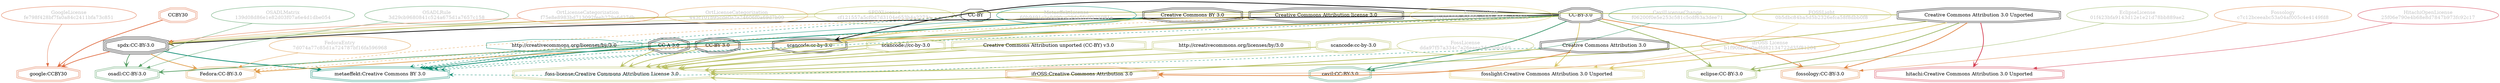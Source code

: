 strict digraph {
    node [shape=box];
    graph [splines=curved];
    840 [label="SPDXLicense\ncf121557a5cf0d7d3104e653b4a2273a"
        ,fontcolor=gray
        ,color="#b8bf62"
        ,fillcolor="beige;1"
        ,shape=ellipse];
    841 [label="spdx:CC-BY-3.0"
        ,shape=tripleoctagon];
    842 [label="CC-BY-3.0"
        ,shape=doubleoctagon];
    843 [label="Creative Commons Attribution 3.0 Unported"
        ,shape=doubleoctagon];
    5521 [label="GoogleLicense\nfe798f428bf7fa0a84c2411bfa73c851"
         ,fontcolor=gray
         ,color="#e06f45"
         ,fillcolor="beige;1"
         ,shape=ellipse];
    5522 [label="google:CCBY30"
         ,color="#e06f45"
         ,shape=doubleoctagon];
    5523 [label=CCBY30
         ,color="#e06f45"
         ,shape=doubleoctagon];
    6060 [label="CC-BY"
         ,shape=octagon];
    6084 [label="FedoraEntry\n7d074a77c85d1a724787bf16fa596968"
         ,fontcolor=gray
         ,color="#e09d4b"
         ,fillcolor="beige;1"
         ,shape=ellipse];
    6085 [label="Fedora:CC-BY-3.0"
         ,color="#e09d4b"
         ,shape=doubleoctagon];
    6086 [label="Creative Commons Attribution license 3.0"
         ,shape=doubleoctagon];
    9508 [label="OSADLRule\n3d29cb9680841c524a675d1a7657c158"
         ,fontcolor=gray
         ,color="#58a066"
         ,fillcolor="beige;1"
         ,shape=ellipse];
    9509 [label="osadl:CC-BY-3.0"
         ,color="#58a066"
         ,shape=doubleoctagon];
    9830 [label="OSADLMatrix\n139d08d86e1e82d03f07a6e4d1dbe054"
         ,fontcolor=gray
         ,color="#58a066"
         ,fillcolor="beige;1"
         ,shape=ellipse];
    13271 [label="ScancodeData\n82f461028e84733ad060c7872cd6d59b"
          ,fontcolor=gray
          ,color="#dac767"
          ,fillcolor="beige;1"
          ,shape=ellipse];
    13272 [label="scancode:cc-by-3.0"
          ,shape=doubleoctagon];
    26320 [label="Fossology\nc7c12bceeabc53a04af005c4e4149fd8"
          ,fontcolor=gray
          ,color="#e18745"
          ,fillcolor="beige;1"
          ,shape=ellipse];
    26321 [label="fossology:CC-BY-3.0"
          ,color="#e18745"
          ,shape=doubleoctagon];
    28565 [label="OrtLicenseCategorization\nf75e8e8983bd713092feeb279a6d27db"
          ,fontcolor=gray
          ,color="#e06f45"
          ,fillcolor="beige;1"
          ,shape=ellipse];
    35402 [label="OrtLicenseCategorization\n443c101b95cde0a2a24606f0a69d7b09"
          ,fontcolor=gray
          ,color="#e09d4b"
          ,fillcolor="beige;1"
          ,shape=ellipse];
    36539 [label="CavilLicenseChange\nf06200f0e5e253c581c5cdf63a3dee71"
          ,fontcolor=gray
          ,color="#379469"
          ,fillcolor="beige;1"
          ,shape=ellipse];
    36540 [label="cavil:CC-BY-3.0"
          ,color="#379469"
          ,shape=doubleoctagon];
    40273 [label="MetaeffektLicense\n60b9491c2e8d90ce29da5fcdf575081e"
          ,fontcolor=gray
          ,color="#00876c"
          ,fillcolor="beige;1"
          ,shape=ellipse];
    40274 [label="metaeffekt:Creative Commons BY 3.0"
          ,color="#00876c"
          ,shape=doubleoctagon];
    40275 [label="Creative Commons BY 3.0"
          ,shape=doubleoctagon];
    40276 [label="Creative Commons Attribution 3.0"
          ,shape=doubleoctagon];
    40277 [label="CC-A 3.0"
          ,shape=doubleoctagon];
    40278 [label="CC-BY 3.0"
          ,shape=doubleoctagon];
    40279 [label="http://creativecommons.org/licenses/by/3.0"
          ,color="#00876c"
          ,shape=octagon];
    50402 [label="FossLicense\ndda97f57a334c7a26eaea3dcf5bfc569"
          ,fontcolor=gray
          ,color="#b8bf62"
          ,fillcolor="beige;1"
          ,shape=ellipse];
    50403 [label="foss-license:Creative Commons Attribution License 3.0"
          ,color="#b8bf62"
          ,shape=doubleoctagon];
    50404 [label="scancode://cc-by-3.0"
          ,color="#b8bf62"
          ,shape=doubleoctagon];
    50405 [label="Creative Commons Attribution unported (CC-BY) v3.0"
          ,color="#b8bf62"
          ,shape=doubleoctagon];
    50406 [label="http://creativecommons.org/licenses/by/3.0"
          ,color="#b8bf62"
          ,shape=doubleoctagon];
    50407 [label="scancode:cc-by-3.0"
          ,color="#b8bf62"
          ,shape=doubleoctagon];
    51123 [label="FOSSLight\n0b5dbc84ba5d5b2326efca58f8dbb0f8"
          ,fontcolor=gray
          ,color="#dac767"
          ,fillcolor="beige;1"
          ,shape=ellipse];
    51124 [label="fosslight:Creative Commons Attribution 3.0 Unported"
          ,color="#dac767"
          ,shape=doubleoctagon];
    51294 [label="HitachiOpenLicense\n25f06e790e4b68e8d7847b973fc92c17"
          ,fontcolor=gray
          ,color="#d43d51"
          ,fillcolor="beige;1"
          ,shape=ellipse];
    51295 [label="hitachi:Creative Commons Attribution 3.0 Unported"
          ,color="#d43d51"
          ,shape=doubleoctagon];
    54254 [label="EclipseLicense\n01f423bfa9143d12e1e21d78bb889ae2"
          ,fontcolor=gray
          ,color="#98b561"
          ,fillcolor="beige;1"
          ,shape=ellipse];
    54255 [label="eclipse:CC-BY-3.0"
          ,color="#98b561"
          ,shape=doubleoctagon];
    55559 [label="ifrOSS License\nb1f90fab5c0adfd82134722d35f81204"
          ,fontcolor=gray
          ,color="#e18745"
          ,fillcolor="beige;1"
          ,shape=ellipse];
    55560 [label="ifrOSS:Creative Commons Attribution 3.0"
          ,color="#e18745"
          ,shape=doubleoctagon];
    840 -> 841 [weight=0.5
               ,color="#b8bf62"];
    841 -> 5522 [style=bold
                ,arrowhead=vee
                ,weight=0.7
                ,color="#e06f45"];
    841 -> 6085 [style=bold
                ,arrowhead=vee
                ,weight=0.7
                ,color="#e09d4b"];
    841 -> 9509 [style=bold
                ,arrowhead=vee
                ,weight=0.7
                ,color="#58a066"];
    841 -> 40274 [style=bold
                 ,arrowhead=vee
                 ,weight=0.7
                 ,color="#00876c"];
    842 -> 841 [style=bold
               ,arrowhead=vee
               ,weight=0.7];
    842 -> 6085 [style=bold
                ,arrowhead=vee
                ,weight=0.7
                ,color="#e09d4b"];
    842 -> 9509 [style=bold
                ,arrowhead=vee
                ,weight=0.7
                ,color="#58a066"];
    842 -> 13272 [style=bold
                 ,arrowhead=vee
                 ,weight=0.7];
    842 -> 26321 [style=bold
                 ,arrowhead=vee
                 ,weight=0.7
                 ,color="#e18745"];
    842 -> 36540 [style=bold
                 ,arrowhead=vee
                 ,weight=0.7
                 ,color="#379469"];
    842 -> 36540 [style=bold
                 ,arrowhead=vee
                 ,weight=0.7
                 ,color="#379469"];
    842 -> 40274 [style=dashed
                 ,arrowhead=vee
                 ,weight=0.5
                 ,color="#00876c"];
    842 -> 50403 [style=bold
                 ,arrowhead=vee
                 ,weight=0.7
                 ,color="#b8bf62"];
    842 -> 51124 [style=bold
                 ,arrowhead=vee
                 ,weight=0.7
                 ,color="#dac767"];
    842 -> 54255 [style=bold
                 ,arrowhead=vee
                 ,weight=0.7
                 ,color="#98b561"];
    843 -> 841 [style=bold
               ,arrowhead=vee
               ,weight=0.7
               ,color="#b8bf62"];
    843 -> 26321 [style=bold
                 ,arrowhead=vee
                 ,weight=0.7
                 ,color="#e18745"];
    843 -> 50403 [style=bold
                 ,arrowhead=vee
                 ,weight=0.7
                 ,color="#b8bf62"];
    843 -> 51124 [style=bold
                 ,arrowhead=vee
                 ,weight=0.7
                 ,color="#dac767"];
    843 -> 51295 [style=bold
                 ,arrowhead=vee
                 ,weight=0.7
                 ,color="#d43d51"];
    843 -> 54255 [style=bold
                 ,arrowhead=vee
                 ,weight=0.7
                 ,color="#98b561"];
    5521 -> 5522 [weight=0.5
                 ,color="#e06f45"];
    5523 -> 5522 [style=bold
                 ,arrowhead=vee
                 ,weight=0.7
                 ,color="#e06f45"];
    6060 -> 6085 [style=dashed
                 ,arrowhead=vee
                 ,weight=0.5
                 ,color="#e09d4b"];
    6060 -> 40274 [style=dashed
                  ,arrowhead=vee
                  ,weight=0.5
                  ,color="#00876c"];
    6084 -> 6085 [weight=0.5
                 ,color="#e09d4b"];
    6086 -> 6085 [style=dashed
                 ,arrowhead=vee
                 ,weight=0.5
                 ,color="#e09d4b"];
    6086 -> 13272 [style=bold
                  ,arrowhead=vee
                  ,weight=0.7
                  ,color="#dac767"];
    6086 -> 50403 [style=bold
                  ,arrowhead=vee
                  ,weight=0.7
                  ,color="#b8bf62"];
    9508 -> 9509 [weight=0.5
                 ,color="#58a066"];
    9830 -> 9509 [weight=0.5
                 ,color="#58a066"];
    13271 -> 13272 [weight=0.5
                   ,color="#dac767"];
    13272 -> 40274 [style=dashed
                   ,arrowhead=vee
                   ,weight=0.5
                   ,color="#00876c"];
    13272 -> 50403 [style=bold
                   ,arrowhead=vee
                   ,weight=0.7
                   ,color="#b8bf62"];
    26320 -> 26321 [weight=0.5
                   ,color="#e18745"];
    28565 -> 841 [weight=0.5
                 ,color="#e06f45"];
    35402 -> 841 [weight=0.5
                 ,color="#e09d4b"];
    36539 -> 36540 [weight=0.5
                   ,color="#379469"];
    40273 -> 40274 [weight=0.5
                   ,color="#00876c"];
    40275 -> 40274 [style=bold
                   ,arrowhead=vee
                   ,weight=0.7
                   ,color="#00876c"];
    40275 -> 50403 [style=bold
                   ,arrowhead=vee
                   ,weight=0.7
                   ,color="#b8bf62"];
    40276 -> 40274 [style=dashed
                   ,arrowhead=vee
                   ,weight=0.5
                   ,color="#00876c"];
    40276 -> 50403 [style=bold
                   ,arrowhead=vee
                   ,weight=0.7
                   ,color="#b8bf62"];
    40276 -> 55560 [style=bold
                   ,arrowhead=vee
                   ,weight=0.7
                   ,color="#e18745"];
    40276 -> 55560 [style=bold
                   ,arrowhead=vee
                   ,weight=0.7
                   ,color="#e18745"];
    40277 -> 40274 [style=dashed
                   ,arrowhead=vee
                   ,weight=0.5
                   ,color="#00876c"];
    40277 -> 50403 [style=bold
                   ,arrowhead=vee
                   ,weight=0.7
                   ,color="#b8bf62"];
    40278 -> 40274 [style=dashed
                   ,arrowhead=vee
                   ,weight=0.5
                   ,color="#00876c"];
    40278 -> 50403 [style=bold
                   ,arrowhead=vee
                   ,weight=0.7
                   ,color="#b8bf62"];
    40279 -> 40274 [style=dashed
                   ,arrowhead=vee
                   ,weight=0.5
                   ,color="#00876c"];
    50402 -> 50403 [weight=0.5
                   ,color="#b8bf62"];
    50404 -> 50403 [style=bold
                   ,arrowhead=vee
                   ,weight=0.7
                   ,color="#b8bf62"];
    50405 -> 50403 [style=bold
                   ,arrowhead=vee
                   ,weight=0.7
                   ,color="#b8bf62"];
    50406 -> 50403 [style=bold
                   ,arrowhead=vee
                   ,weight=0.7
                   ,color="#b8bf62"];
    50407 -> 50403 [style=bold
                   ,arrowhead=vee
                   ,weight=0.7
                   ,color="#b8bf62"];
    51123 -> 51124 [weight=0.5
                   ,color="#dac767"];
    51294 -> 51295 [weight=0.5
                   ,color="#d43d51"];
    54254 -> 54255 [weight=0.5
                   ,color="#98b561"];
    55559 -> 55560 [weight=0.5
                   ,color="#e18745"];
}
